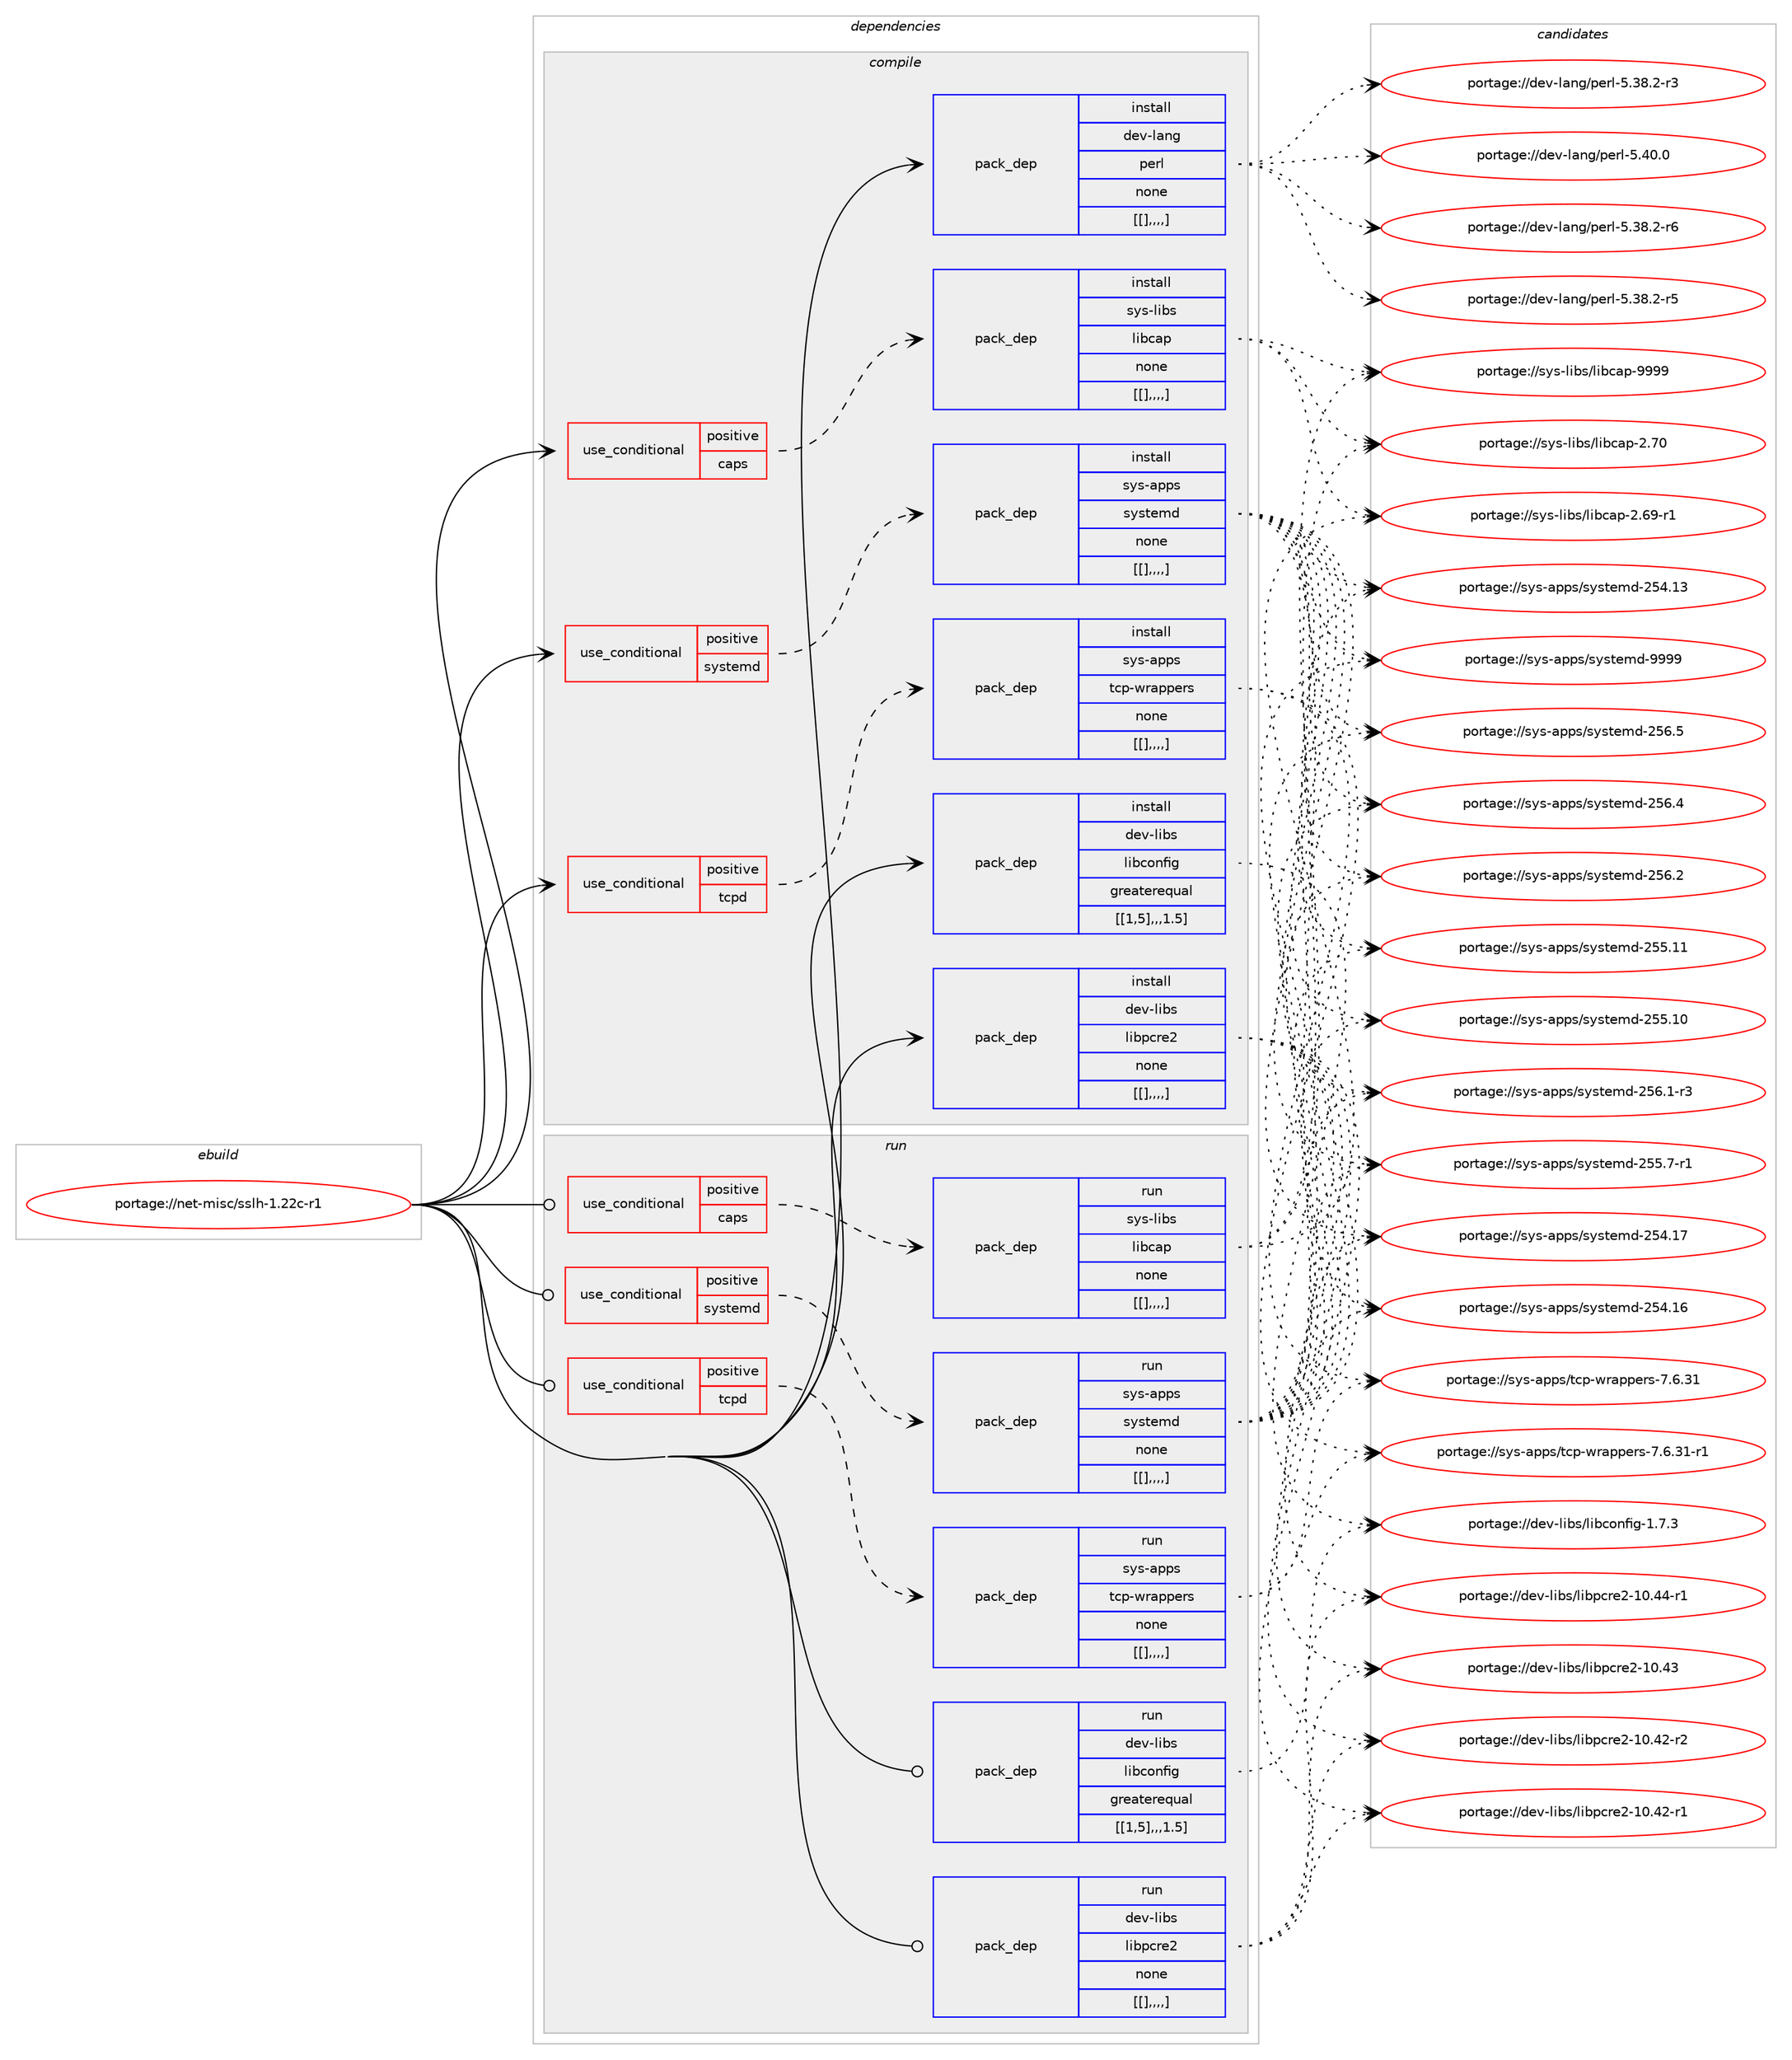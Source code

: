 digraph prolog {

# *************
# Graph options
# *************

newrank=true;
concentrate=true;
compound=true;
graph [rankdir=LR,fontname=Helvetica,fontsize=10,ranksep=1.5];#, ranksep=2.5, nodesep=0.2];
edge  [arrowhead=vee];
node  [fontname=Helvetica,fontsize=10];

# **********
# The ebuild
# **********

subgraph cluster_leftcol {
color=gray;
label=<<i>ebuild</i>>;
id [label="portage://net-misc/sslh-1.22c-r1", color=red, width=4, href="../net-misc/sslh-1.22c-r1.svg"];
}

# ****************
# The dependencies
# ****************

subgraph cluster_midcol {
color=gray;
label=<<i>dependencies</i>>;
subgraph cluster_compile {
fillcolor="#eeeeee";
style=filled;
label=<<i>compile</i>>;
subgraph cond103089 {
dependency392783 [label=<<TABLE BORDER="0" CELLBORDER="1" CELLSPACING="0" CELLPADDING="4"><TR><TD ROWSPAN="3" CELLPADDING="10">use_conditional</TD></TR><TR><TD>positive</TD></TR><TR><TD>caps</TD></TR></TABLE>>, shape=none, color=red];
subgraph pack286832 {
dependency392784 [label=<<TABLE BORDER="0" CELLBORDER="1" CELLSPACING="0" CELLPADDING="4" WIDTH="220"><TR><TD ROWSPAN="6" CELLPADDING="30">pack_dep</TD></TR><TR><TD WIDTH="110">install</TD></TR><TR><TD>sys-libs</TD></TR><TR><TD>libcap</TD></TR><TR><TD>none</TD></TR><TR><TD>[[],,,,]</TD></TR></TABLE>>, shape=none, color=blue];
}
dependency392783:e -> dependency392784:w [weight=20,style="dashed",arrowhead="vee"];
}
id:e -> dependency392783:w [weight=20,style="solid",arrowhead="vee"];
subgraph cond103090 {
dependency392785 [label=<<TABLE BORDER="0" CELLBORDER="1" CELLSPACING="0" CELLPADDING="4"><TR><TD ROWSPAN="3" CELLPADDING="10">use_conditional</TD></TR><TR><TD>positive</TD></TR><TR><TD>systemd</TD></TR></TABLE>>, shape=none, color=red];
subgraph pack286833 {
dependency392786 [label=<<TABLE BORDER="0" CELLBORDER="1" CELLSPACING="0" CELLPADDING="4" WIDTH="220"><TR><TD ROWSPAN="6" CELLPADDING="30">pack_dep</TD></TR><TR><TD WIDTH="110">install</TD></TR><TR><TD>sys-apps</TD></TR><TR><TD>systemd</TD></TR><TR><TD>none</TD></TR><TR><TD>[[],,,,]</TD></TR></TABLE>>, shape=none, color=blue];
}
dependency392785:e -> dependency392786:w [weight=20,style="dashed",arrowhead="vee"];
}
id:e -> dependency392785:w [weight=20,style="solid",arrowhead="vee"];
subgraph cond103091 {
dependency392787 [label=<<TABLE BORDER="0" CELLBORDER="1" CELLSPACING="0" CELLPADDING="4"><TR><TD ROWSPAN="3" CELLPADDING="10">use_conditional</TD></TR><TR><TD>positive</TD></TR><TR><TD>tcpd</TD></TR></TABLE>>, shape=none, color=red];
subgraph pack286834 {
dependency392788 [label=<<TABLE BORDER="0" CELLBORDER="1" CELLSPACING="0" CELLPADDING="4" WIDTH="220"><TR><TD ROWSPAN="6" CELLPADDING="30">pack_dep</TD></TR><TR><TD WIDTH="110">install</TD></TR><TR><TD>sys-apps</TD></TR><TR><TD>tcp-wrappers</TD></TR><TR><TD>none</TD></TR><TR><TD>[[],,,,]</TD></TR></TABLE>>, shape=none, color=blue];
}
dependency392787:e -> dependency392788:w [weight=20,style="dashed",arrowhead="vee"];
}
id:e -> dependency392787:w [weight=20,style="solid",arrowhead="vee"];
subgraph pack286835 {
dependency392789 [label=<<TABLE BORDER="0" CELLBORDER="1" CELLSPACING="0" CELLPADDING="4" WIDTH="220"><TR><TD ROWSPAN="6" CELLPADDING="30">pack_dep</TD></TR><TR><TD WIDTH="110">install</TD></TR><TR><TD>dev-lang</TD></TR><TR><TD>perl</TD></TR><TR><TD>none</TD></TR><TR><TD>[[],,,,]</TD></TR></TABLE>>, shape=none, color=blue];
}
id:e -> dependency392789:w [weight=20,style="solid",arrowhead="vee"];
subgraph pack286836 {
dependency392790 [label=<<TABLE BORDER="0" CELLBORDER="1" CELLSPACING="0" CELLPADDING="4" WIDTH="220"><TR><TD ROWSPAN="6" CELLPADDING="30">pack_dep</TD></TR><TR><TD WIDTH="110">install</TD></TR><TR><TD>dev-libs</TD></TR><TR><TD>libconfig</TD></TR><TR><TD>greaterequal</TD></TR><TR><TD>[[1,5],,,1.5]</TD></TR></TABLE>>, shape=none, color=blue];
}
id:e -> dependency392790:w [weight=20,style="solid",arrowhead="vee"];
subgraph pack286837 {
dependency392791 [label=<<TABLE BORDER="0" CELLBORDER="1" CELLSPACING="0" CELLPADDING="4" WIDTH="220"><TR><TD ROWSPAN="6" CELLPADDING="30">pack_dep</TD></TR><TR><TD WIDTH="110">install</TD></TR><TR><TD>dev-libs</TD></TR><TR><TD>libpcre2</TD></TR><TR><TD>none</TD></TR><TR><TD>[[],,,,]</TD></TR></TABLE>>, shape=none, color=blue];
}
id:e -> dependency392791:w [weight=20,style="solid",arrowhead="vee"];
}
subgraph cluster_compileandrun {
fillcolor="#eeeeee";
style=filled;
label=<<i>compile and run</i>>;
}
subgraph cluster_run {
fillcolor="#eeeeee";
style=filled;
label=<<i>run</i>>;
subgraph cond103092 {
dependency392792 [label=<<TABLE BORDER="0" CELLBORDER="1" CELLSPACING="0" CELLPADDING="4"><TR><TD ROWSPAN="3" CELLPADDING="10">use_conditional</TD></TR><TR><TD>positive</TD></TR><TR><TD>caps</TD></TR></TABLE>>, shape=none, color=red];
subgraph pack286838 {
dependency392793 [label=<<TABLE BORDER="0" CELLBORDER="1" CELLSPACING="0" CELLPADDING="4" WIDTH="220"><TR><TD ROWSPAN="6" CELLPADDING="30">pack_dep</TD></TR><TR><TD WIDTH="110">run</TD></TR><TR><TD>sys-libs</TD></TR><TR><TD>libcap</TD></TR><TR><TD>none</TD></TR><TR><TD>[[],,,,]</TD></TR></TABLE>>, shape=none, color=blue];
}
dependency392792:e -> dependency392793:w [weight=20,style="dashed",arrowhead="vee"];
}
id:e -> dependency392792:w [weight=20,style="solid",arrowhead="odot"];
subgraph cond103093 {
dependency392794 [label=<<TABLE BORDER="0" CELLBORDER="1" CELLSPACING="0" CELLPADDING="4"><TR><TD ROWSPAN="3" CELLPADDING="10">use_conditional</TD></TR><TR><TD>positive</TD></TR><TR><TD>systemd</TD></TR></TABLE>>, shape=none, color=red];
subgraph pack286839 {
dependency392795 [label=<<TABLE BORDER="0" CELLBORDER="1" CELLSPACING="0" CELLPADDING="4" WIDTH="220"><TR><TD ROWSPAN="6" CELLPADDING="30">pack_dep</TD></TR><TR><TD WIDTH="110">run</TD></TR><TR><TD>sys-apps</TD></TR><TR><TD>systemd</TD></TR><TR><TD>none</TD></TR><TR><TD>[[],,,,]</TD></TR></TABLE>>, shape=none, color=blue];
}
dependency392794:e -> dependency392795:w [weight=20,style="dashed",arrowhead="vee"];
}
id:e -> dependency392794:w [weight=20,style="solid",arrowhead="odot"];
subgraph cond103094 {
dependency392796 [label=<<TABLE BORDER="0" CELLBORDER="1" CELLSPACING="0" CELLPADDING="4"><TR><TD ROWSPAN="3" CELLPADDING="10">use_conditional</TD></TR><TR><TD>positive</TD></TR><TR><TD>tcpd</TD></TR></TABLE>>, shape=none, color=red];
subgraph pack286840 {
dependency392797 [label=<<TABLE BORDER="0" CELLBORDER="1" CELLSPACING="0" CELLPADDING="4" WIDTH="220"><TR><TD ROWSPAN="6" CELLPADDING="30">pack_dep</TD></TR><TR><TD WIDTH="110">run</TD></TR><TR><TD>sys-apps</TD></TR><TR><TD>tcp-wrappers</TD></TR><TR><TD>none</TD></TR><TR><TD>[[],,,,]</TD></TR></TABLE>>, shape=none, color=blue];
}
dependency392796:e -> dependency392797:w [weight=20,style="dashed",arrowhead="vee"];
}
id:e -> dependency392796:w [weight=20,style="solid",arrowhead="odot"];
subgraph pack286841 {
dependency392798 [label=<<TABLE BORDER="0" CELLBORDER="1" CELLSPACING="0" CELLPADDING="4" WIDTH="220"><TR><TD ROWSPAN="6" CELLPADDING="30">pack_dep</TD></TR><TR><TD WIDTH="110">run</TD></TR><TR><TD>dev-libs</TD></TR><TR><TD>libconfig</TD></TR><TR><TD>greaterequal</TD></TR><TR><TD>[[1,5],,,1.5]</TD></TR></TABLE>>, shape=none, color=blue];
}
id:e -> dependency392798:w [weight=20,style="solid",arrowhead="odot"];
subgraph pack286842 {
dependency392799 [label=<<TABLE BORDER="0" CELLBORDER="1" CELLSPACING="0" CELLPADDING="4" WIDTH="220"><TR><TD ROWSPAN="6" CELLPADDING="30">pack_dep</TD></TR><TR><TD WIDTH="110">run</TD></TR><TR><TD>dev-libs</TD></TR><TR><TD>libpcre2</TD></TR><TR><TD>none</TD></TR><TR><TD>[[],,,,]</TD></TR></TABLE>>, shape=none, color=blue];
}
id:e -> dependency392799:w [weight=20,style="solid",arrowhead="odot"];
}
}

# **************
# The candidates
# **************

subgraph cluster_choices {
rank=same;
color=gray;
label=<<i>candidates</i>>;

subgraph choice286832 {
color=black;
nodesep=1;
choice1151211154510810598115471081059899971124557575757 [label="portage://sys-libs/libcap-9999", color=red, width=4,href="../sys-libs/libcap-9999.svg"];
choice1151211154510810598115471081059899971124550465548 [label="portage://sys-libs/libcap-2.70", color=red, width=4,href="../sys-libs/libcap-2.70.svg"];
choice11512111545108105981154710810598999711245504654574511449 [label="portage://sys-libs/libcap-2.69-r1", color=red, width=4,href="../sys-libs/libcap-2.69-r1.svg"];
dependency392784:e -> choice1151211154510810598115471081059899971124557575757:w [style=dotted,weight="100"];
dependency392784:e -> choice1151211154510810598115471081059899971124550465548:w [style=dotted,weight="100"];
dependency392784:e -> choice11512111545108105981154710810598999711245504654574511449:w [style=dotted,weight="100"];
}
subgraph choice286833 {
color=black;
nodesep=1;
choice1151211154597112112115471151211151161011091004557575757 [label="portage://sys-apps/systemd-9999", color=red, width=4,href="../sys-apps/systemd-9999.svg"];
choice115121115459711211211547115121115116101109100455053544653 [label="portage://sys-apps/systemd-256.5", color=red, width=4,href="../sys-apps/systemd-256.5.svg"];
choice115121115459711211211547115121115116101109100455053544652 [label="portage://sys-apps/systemd-256.4", color=red, width=4,href="../sys-apps/systemd-256.4.svg"];
choice115121115459711211211547115121115116101109100455053544650 [label="portage://sys-apps/systemd-256.2", color=red, width=4,href="../sys-apps/systemd-256.2.svg"];
choice1151211154597112112115471151211151161011091004550535446494511451 [label="portage://sys-apps/systemd-256.1-r3", color=red, width=4,href="../sys-apps/systemd-256.1-r3.svg"];
choice11512111545971121121154711512111511610110910045505353464949 [label="portage://sys-apps/systemd-255.11", color=red, width=4,href="../sys-apps/systemd-255.11.svg"];
choice11512111545971121121154711512111511610110910045505353464948 [label="portage://sys-apps/systemd-255.10", color=red, width=4,href="../sys-apps/systemd-255.10.svg"];
choice1151211154597112112115471151211151161011091004550535346554511449 [label="portage://sys-apps/systemd-255.7-r1", color=red, width=4,href="../sys-apps/systemd-255.7-r1.svg"];
choice11512111545971121121154711512111511610110910045505352464955 [label="portage://sys-apps/systemd-254.17", color=red, width=4,href="../sys-apps/systemd-254.17.svg"];
choice11512111545971121121154711512111511610110910045505352464954 [label="portage://sys-apps/systemd-254.16", color=red, width=4,href="../sys-apps/systemd-254.16.svg"];
choice11512111545971121121154711512111511610110910045505352464951 [label="portage://sys-apps/systemd-254.13", color=red, width=4,href="../sys-apps/systemd-254.13.svg"];
dependency392786:e -> choice1151211154597112112115471151211151161011091004557575757:w [style=dotted,weight="100"];
dependency392786:e -> choice115121115459711211211547115121115116101109100455053544653:w [style=dotted,weight="100"];
dependency392786:e -> choice115121115459711211211547115121115116101109100455053544652:w [style=dotted,weight="100"];
dependency392786:e -> choice115121115459711211211547115121115116101109100455053544650:w [style=dotted,weight="100"];
dependency392786:e -> choice1151211154597112112115471151211151161011091004550535446494511451:w [style=dotted,weight="100"];
dependency392786:e -> choice11512111545971121121154711512111511610110910045505353464949:w [style=dotted,weight="100"];
dependency392786:e -> choice11512111545971121121154711512111511610110910045505353464948:w [style=dotted,weight="100"];
dependency392786:e -> choice1151211154597112112115471151211151161011091004550535346554511449:w [style=dotted,weight="100"];
dependency392786:e -> choice11512111545971121121154711512111511610110910045505352464955:w [style=dotted,weight="100"];
dependency392786:e -> choice11512111545971121121154711512111511610110910045505352464954:w [style=dotted,weight="100"];
dependency392786:e -> choice11512111545971121121154711512111511610110910045505352464951:w [style=dotted,weight="100"];
}
subgraph choice286834 {
color=black;
nodesep=1;
choice115121115459711211211547116991124511911497112112101114115455546544651494511449 [label="portage://sys-apps/tcp-wrappers-7.6.31-r1", color=red, width=4,href="../sys-apps/tcp-wrappers-7.6.31-r1.svg"];
choice11512111545971121121154711699112451191149711211210111411545554654465149 [label="portage://sys-apps/tcp-wrappers-7.6.31", color=red, width=4,href="../sys-apps/tcp-wrappers-7.6.31.svg"];
dependency392788:e -> choice115121115459711211211547116991124511911497112112101114115455546544651494511449:w [style=dotted,weight="100"];
dependency392788:e -> choice11512111545971121121154711699112451191149711211210111411545554654465149:w [style=dotted,weight="100"];
}
subgraph choice286835 {
color=black;
nodesep=1;
choice10010111845108971101034711210111410845534652484648 [label="portage://dev-lang/perl-5.40.0", color=red, width=4,href="../dev-lang/perl-5.40.0.svg"];
choice100101118451089711010347112101114108455346515646504511454 [label="portage://dev-lang/perl-5.38.2-r6", color=red, width=4,href="../dev-lang/perl-5.38.2-r6.svg"];
choice100101118451089711010347112101114108455346515646504511453 [label="portage://dev-lang/perl-5.38.2-r5", color=red, width=4,href="../dev-lang/perl-5.38.2-r5.svg"];
choice100101118451089711010347112101114108455346515646504511451 [label="portage://dev-lang/perl-5.38.2-r3", color=red, width=4,href="../dev-lang/perl-5.38.2-r3.svg"];
dependency392789:e -> choice10010111845108971101034711210111410845534652484648:w [style=dotted,weight="100"];
dependency392789:e -> choice100101118451089711010347112101114108455346515646504511454:w [style=dotted,weight="100"];
dependency392789:e -> choice100101118451089711010347112101114108455346515646504511453:w [style=dotted,weight="100"];
dependency392789:e -> choice100101118451089711010347112101114108455346515646504511451:w [style=dotted,weight="100"];
}
subgraph choice286836 {
color=black;
nodesep=1;
choice1001011184510810598115471081059899111110102105103454946554651 [label="portage://dev-libs/libconfig-1.7.3", color=red, width=4,href="../dev-libs/libconfig-1.7.3.svg"];
dependency392790:e -> choice1001011184510810598115471081059899111110102105103454946554651:w [style=dotted,weight="100"];
}
subgraph choice286837 {
color=black;
nodesep=1;
choice1001011184510810598115471081059811299114101504549484652524511449 [label="portage://dev-libs/libpcre2-10.44-r1", color=red, width=4,href="../dev-libs/libpcre2-10.44-r1.svg"];
choice100101118451081059811547108105981129911410150454948465251 [label="portage://dev-libs/libpcre2-10.43", color=red, width=4,href="../dev-libs/libpcre2-10.43.svg"];
choice1001011184510810598115471081059811299114101504549484652504511450 [label="portage://dev-libs/libpcre2-10.42-r2", color=red, width=4,href="../dev-libs/libpcre2-10.42-r2.svg"];
choice1001011184510810598115471081059811299114101504549484652504511449 [label="portage://dev-libs/libpcre2-10.42-r1", color=red, width=4,href="../dev-libs/libpcre2-10.42-r1.svg"];
dependency392791:e -> choice1001011184510810598115471081059811299114101504549484652524511449:w [style=dotted,weight="100"];
dependency392791:e -> choice100101118451081059811547108105981129911410150454948465251:w [style=dotted,weight="100"];
dependency392791:e -> choice1001011184510810598115471081059811299114101504549484652504511450:w [style=dotted,weight="100"];
dependency392791:e -> choice1001011184510810598115471081059811299114101504549484652504511449:w [style=dotted,weight="100"];
}
subgraph choice286838 {
color=black;
nodesep=1;
choice1151211154510810598115471081059899971124557575757 [label="portage://sys-libs/libcap-9999", color=red, width=4,href="../sys-libs/libcap-9999.svg"];
choice1151211154510810598115471081059899971124550465548 [label="portage://sys-libs/libcap-2.70", color=red, width=4,href="../sys-libs/libcap-2.70.svg"];
choice11512111545108105981154710810598999711245504654574511449 [label="portage://sys-libs/libcap-2.69-r1", color=red, width=4,href="../sys-libs/libcap-2.69-r1.svg"];
dependency392793:e -> choice1151211154510810598115471081059899971124557575757:w [style=dotted,weight="100"];
dependency392793:e -> choice1151211154510810598115471081059899971124550465548:w [style=dotted,weight="100"];
dependency392793:e -> choice11512111545108105981154710810598999711245504654574511449:w [style=dotted,weight="100"];
}
subgraph choice286839 {
color=black;
nodesep=1;
choice1151211154597112112115471151211151161011091004557575757 [label="portage://sys-apps/systemd-9999", color=red, width=4,href="../sys-apps/systemd-9999.svg"];
choice115121115459711211211547115121115116101109100455053544653 [label="portage://sys-apps/systemd-256.5", color=red, width=4,href="../sys-apps/systemd-256.5.svg"];
choice115121115459711211211547115121115116101109100455053544652 [label="portage://sys-apps/systemd-256.4", color=red, width=4,href="../sys-apps/systemd-256.4.svg"];
choice115121115459711211211547115121115116101109100455053544650 [label="portage://sys-apps/systemd-256.2", color=red, width=4,href="../sys-apps/systemd-256.2.svg"];
choice1151211154597112112115471151211151161011091004550535446494511451 [label="portage://sys-apps/systemd-256.1-r3", color=red, width=4,href="../sys-apps/systemd-256.1-r3.svg"];
choice11512111545971121121154711512111511610110910045505353464949 [label="portage://sys-apps/systemd-255.11", color=red, width=4,href="../sys-apps/systemd-255.11.svg"];
choice11512111545971121121154711512111511610110910045505353464948 [label="portage://sys-apps/systemd-255.10", color=red, width=4,href="../sys-apps/systemd-255.10.svg"];
choice1151211154597112112115471151211151161011091004550535346554511449 [label="portage://sys-apps/systemd-255.7-r1", color=red, width=4,href="../sys-apps/systemd-255.7-r1.svg"];
choice11512111545971121121154711512111511610110910045505352464955 [label="portage://sys-apps/systemd-254.17", color=red, width=4,href="../sys-apps/systemd-254.17.svg"];
choice11512111545971121121154711512111511610110910045505352464954 [label="portage://sys-apps/systemd-254.16", color=red, width=4,href="../sys-apps/systemd-254.16.svg"];
choice11512111545971121121154711512111511610110910045505352464951 [label="portage://sys-apps/systemd-254.13", color=red, width=4,href="../sys-apps/systemd-254.13.svg"];
dependency392795:e -> choice1151211154597112112115471151211151161011091004557575757:w [style=dotted,weight="100"];
dependency392795:e -> choice115121115459711211211547115121115116101109100455053544653:w [style=dotted,weight="100"];
dependency392795:e -> choice115121115459711211211547115121115116101109100455053544652:w [style=dotted,weight="100"];
dependency392795:e -> choice115121115459711211211547115121115116101109100455053544650:w [style=dotted,weight="100"];
dependency392795:e -> choice1151211154597112112115471151211151161011091004550535446494511451:w [style=dotted,weight="100"];
dependency392795:e -> choice11512111545971121121154711512111511610110910045505353464949:w [style=dotted,weight="100"];
dependency392795:e -> choice11512111545971121121154711512111511610110910045505353464948:w [style=dotted,weight="100"];
dependency392795:e -> choice1151211154597112112115471151211151161011091004550535346554511449:w [style=dotted,weight="100"];
dependency392795:e -> choice11512111545971121121154711512111511610110910045505352464955:w [style=dotted,weight="100"];
dependency392795:e -> choice11512111545971121121154711512111511610110910045505352464954:w [style=dotted,weight="100"];
dependency392795:e -> choice11512111545971121121154711512111511610110910045505352464951:w [style=dotted,weight="100"];
}
subgraph choice286840 {
color=black;
nodesep=1;
choice115121115459711211211547116991124511911497112112101114115455546544651494511449 [label="portage://sys-apps/tcp-wrappers-7.6.31-r1", color=red, width=4,href="../sys-apps/tcp-wrappers-7.6.31-r1.svg"];
choice11512111545971121121154711699112451191149711211210111411545554654465149 [label="portage://sys-apps/tcp-wrappers-7.6.31", color=red, width=4,href="../sys-apps/tcp-wrappers-7.6.31.svg"];
dependency392797:e -> choice115121115459711211211547116991124511911497112112101114115455546544651494511449:w [style=dotted,weight="100"];
dependency392797:e -> choice11512111545971121121154711699112451191149711211210111411545554654465149:w [style=dotted,weight="100"];
}
subgraph choice286841 {
color=black;
nodesep=1;
choice1001011184510810598115471081059899111110102105103454946554651 [label="portage://dev-libs/libconfig-1.7.3", color=red, width=4,href="../dev-libs/libconfig-1.7.3.svg"];
dependency392798:e -> choice1001011184510810598115471081059899111110102105103454946554651:w [style=dotted,weight="100"];
}
subgraph choice286842 {
color=black;
nodesep=1;
choice1001011184510810598115471081059811299114101504549484652524511449 [label="portage://dev-libs/libpcre2-10.44-r1", color=red, width=4,href="../dev-libs/libpcre2-10.44-r1.svg"];
choice100101118451081059811547108105981129911410150454948465251 [label="portage://dev-libs/libpcre2-10.43", color=red, width=4,href="../dev-libs/libpcre2-10.43.svg"];
choice1001011184510810598115471081059811299114101504549484652504511450 [label="portage://dev-libs/libpcre2-10.42-r2", color=red, width=4,href="../dev-libs/libpcre2-10.42-r2.svg"];
choice1001011184510810598115471081059811299114101504549484652504511449 [label="portage://dev-libs/libpcre2-10.42-r1", color=red, width=4,href="../dev-libs/libpcre2-10.42-r1.svg"];
dependency392799:e -> choice1001011184510810598115471081059811299114101504549484652524511449:w [style=dotted,weight="100"];
dependency392799:e -> choice100101118451081059811547108105981129911410150454948465251:w [style=dotted,weight="100"];
dependency392799:e -> choice1001011184510810598115471081059811299114101504549484652504511450:w [style=dotted,weight="100"];
dependency392799:e -> choice1001011184510810598115471081059811299114101504549484652504511449:w [style=dotted,weight="100"];
}
}

}
